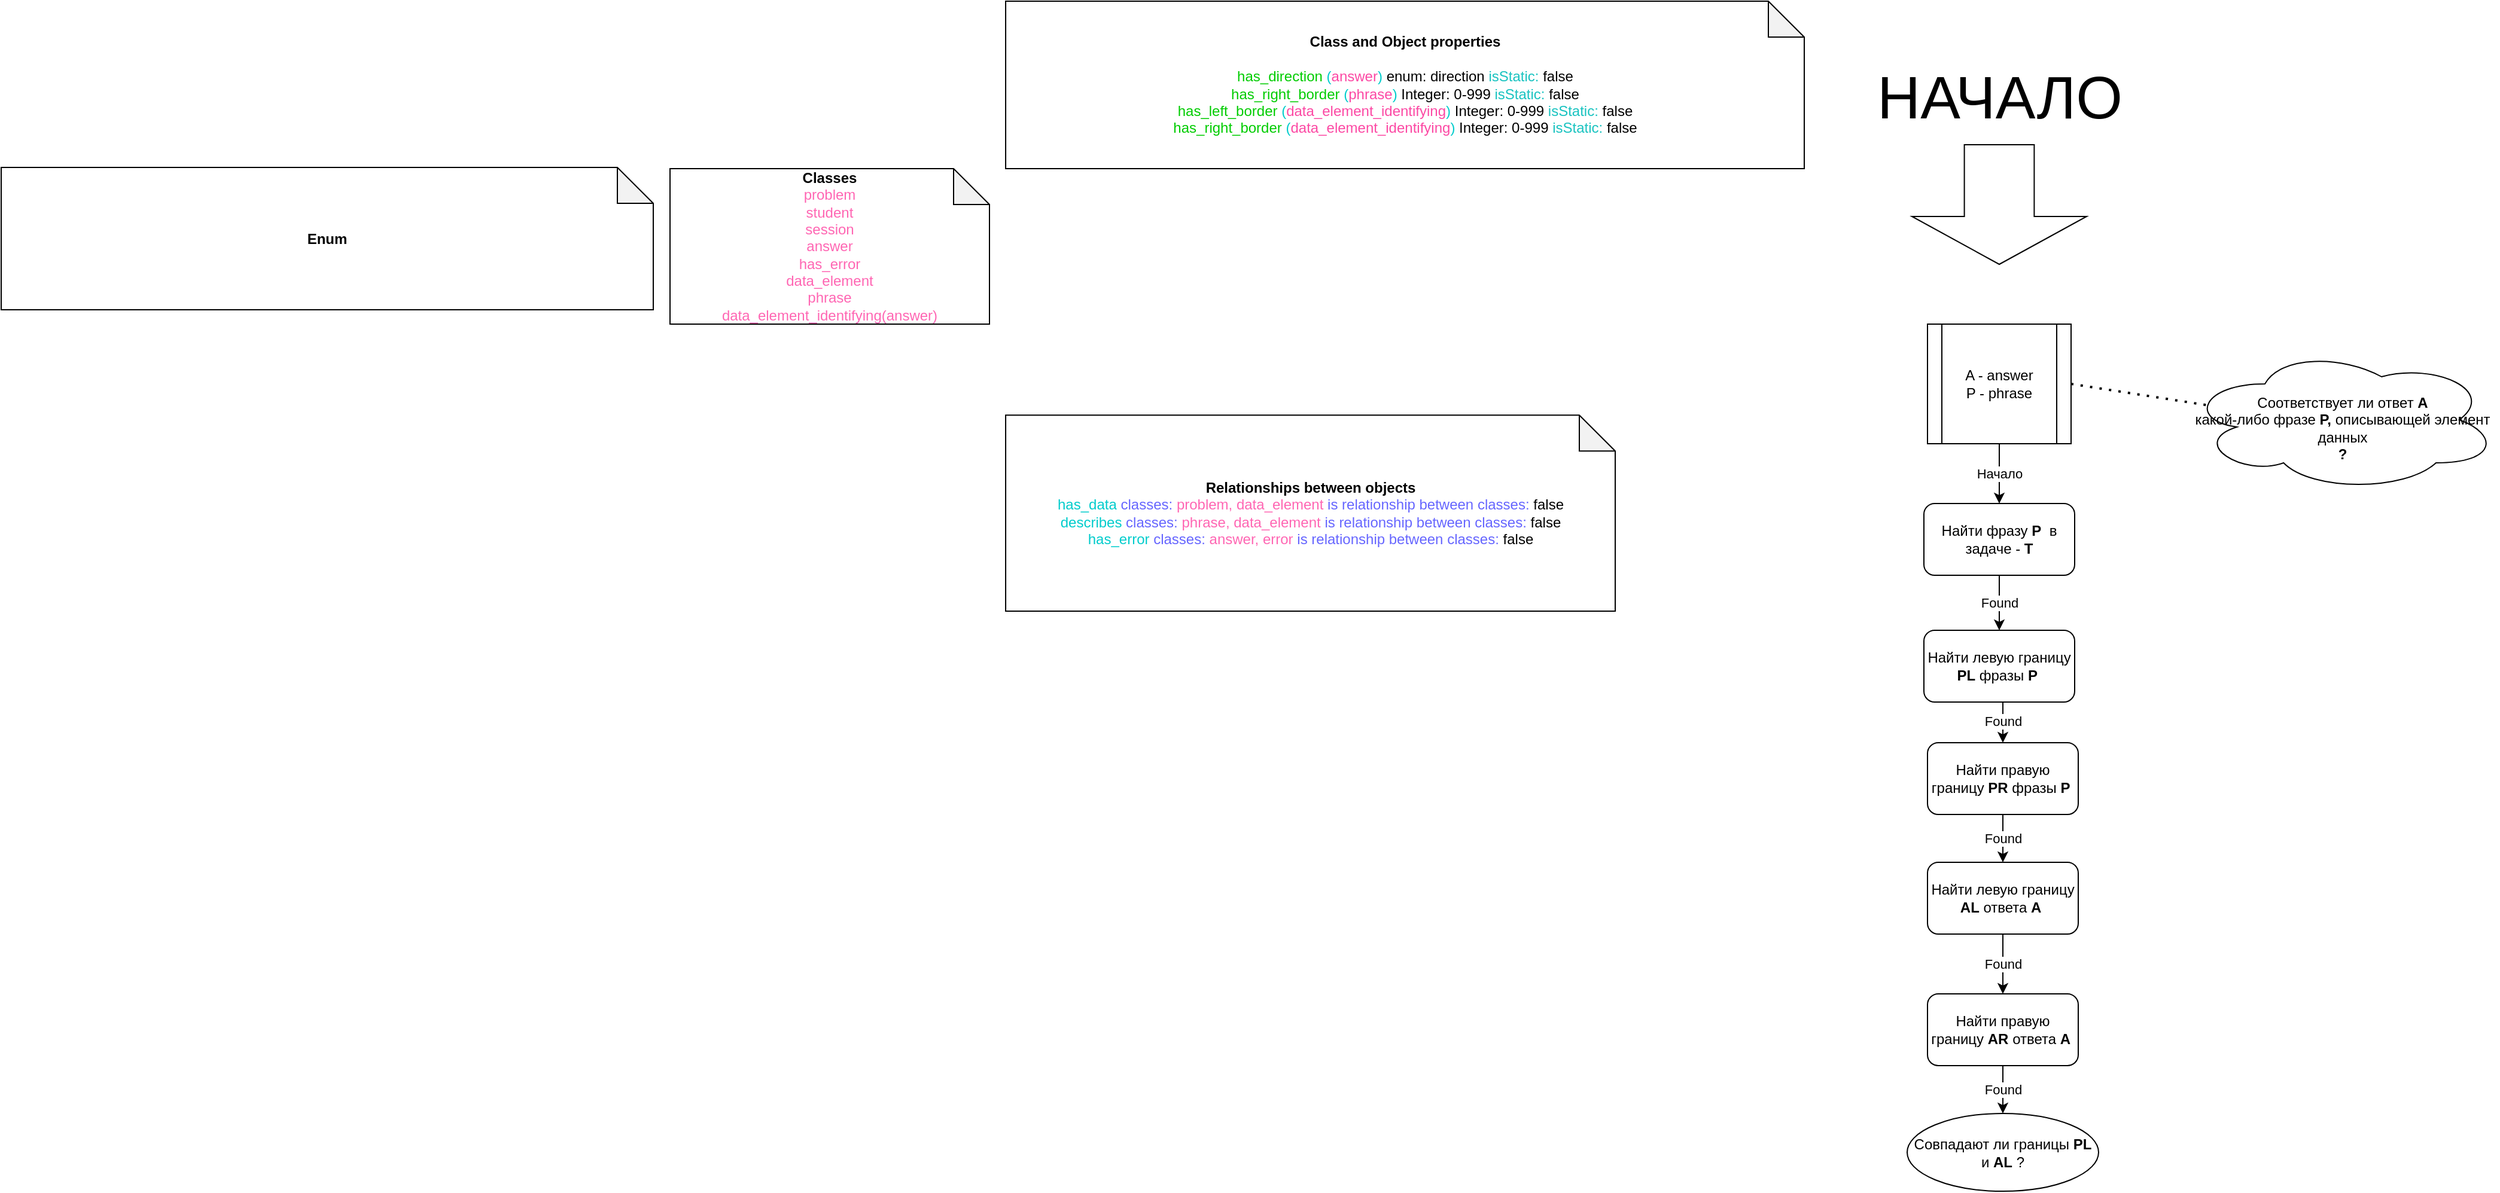 <mxfile version="22.1.11" type="device" pages="2">
  <diagram name="Этап 1 - RU" id="BYUriql7j9smPTXgBmF-">
    <mxGraphModel dx="3072" dy="1997" grid="1" gridSize="10" guides="1" tooltips="1" connect="1" arrows="1" fold="1" page="1" pageScale="1" pageWidth="827" pageHeight="1169" math="0" shadow="0">
      <root>
        <mxCell id="0" />
        <mxCell id="1" parent="0" />
        <UserObject label="&lt;font color=&quot;#000000&quot;&gt;&lt;b&gt;Classes&lt;/b&gt;&lt;/font&gt;&lt;br&gt;&lt;font color=&quot;#ff66b3&quot;&gt;problem&lt;br&gt;student&lt;br&gt;session&lt;br&gt;answer&lt;br&gt;has_error&lt;br&gt;data_element&lt;br&gt;phrase&lt;br&gt;data_element_identifying(answer)&lt;br&gt;&lt;/font&gt;" expression_0="" expression_1="" expression_2="" expression_3="" expression_4="" expression_5="" expression_6="" expression_7="" expression_8="" expression_9="" expression_10="" expression_11="" expression_12="" expression_13="" expression_14="" expression_15="" expression_16="" expression_17="" expression_18="" expression_19="" expression_20="" expression_21="" expression_22="" expression_23="" expression_24="" expression_25="" expression_26="" expression_27="" expression_28="" expression_29="" expression_30="" expression_31="" expression_32="" expression_33="" expression_34="" expression_35="" expression_36="" id="5BQkz-PA7SiNGCi2qH3s-1">
          <mxCell style="shape=note;whiteSpace=wrap;html=1;backgroundOutline=1;darkOpacity=0.05;fontColor=#6666FF;align=center;editable=1;movable=1;resizable=1;rotatable=1;deletable=1;locked=0;connectable=1;" parent="1" vertex="1">
            <mxGeometry x="-808" y="-1000" width="267" height="130" as="geometry" />
          </mxCell>
        </UserObject>
        <mxCell id="5BQkz-PA7SiNGCi2qH3s-2" value="&lt;b&gt;&lt;font color=&quot;#000000&quot;&gt;Class and Object properties&lt;br&gt;&lt;/font&gt;&lt;/b&gt;&lt;br&gt;&lt;font style=&quot;border-color: var(--border-color);&quot; color=&quot;#00CC00&quot;&gt;has_direction&lt;/font&gt;&amp;nbsp;(&lt;font color=&quot;#fc49a4&quot;&gt;answer&lt;/font&gt;) &lt;font color=&quot;#000000&quot;&gt;enum: direction&amp;nbsp;&lt;/font&gt;&lt;font style=&quot;border-color: var(--border-color);&quot; color=&quot;#19c3c0&quot;&gt;isStatic:&lt;/font&gt;&amp;nbsp;&lt;font style=&quot;border-color: var(--border-color);&quot; color=&quot;#000000&quot;&gt;false&lt;/font&gt;&lt;br&gt;&lt;font style=&quot;border-color: var(--border-color);&quot; color=&quot;#00CC00&quot;&gt;has_right_border&lt;/font&gt;&amp;nbsp;(&lt;font style=&quot;border-color: var(--border-color);&quot; color=&quot;#fc49a4&quot;&gt;phrase&lt;/font&gt;)&amp;nbsp;&lt;font style=&quot;border-color: var(--border-color);&quot; color=&quot;#000000&quot;&gt;Integer&lt;/font&gt;&lt;font style=&quot;border-color: var(--border-color);&quot; color=&quot;#000000&quot;&gt;: 0-999&lt;/font&gt;&amp;nbsp;&lt;font style=&quot;border-color: var(--border-color);&quot; color=&quot;#19c3c0&quot;&gt;isStatic:&lt;/font&gt;&amp;nbsp;&lt;font style=&quot;border-color: var(--border-color);&quot; color=&quot;#000000&quot;&gt;false&lt;/font&gt;&lt;br style=&quot;border-color: var(--border-color);&quot;&gt;&lt;font style=&quot;border-color: var(--border-color);&quot; color=&quot;#00CC00&quot;&gt;has_left_border&lt;/font&gt;&amp;nbsp;(&lt;font style=&quot;border-color: var(--border-color);&quot; color=&quot;#fc49a4&quot;&gt;data_element_identifying&lt;/font&gt;)&amp;nbsp;&lt;font style=&quot;border-color: var(--border-color);&quot; color=&quot;#000000&quot;&gt;Integer&lt;/font&gt;&lt;font style=&quot;border-color: var(--border-color);&quot; color=&quot;#000000&quot;&gt;: 0-999&lt;/font&gt;&amp;nbsp;&lt;font style=&quot;border-color: var(--border-color);&quot; color=&quot;#19c3c0&quot;&gt;isStatic:&lt;/font&gt;&amp;nbsp;&lt;font style=&quot;border-color: var(--border-color);&quot; color=&quot;#000000&quot;&gt;false&lt;/font&gt;&lt;br style=&quot;border-color: var(--border-color);&quot;&gt;&lt;font style=&quot;border-color: var(--border-color);&quot; color=&quot;#00CC00&quot;&gt;has_right_border&lt;/font&gt;&amp;nbsp;(&lt;font style=&quot;border-color: var(--border-color);&quot; color=&quot;#fc49a4&quot;&gt;data_element_identifying&lt;/font&gt;)&amp;nbsp;&lt;font style=&quot;border-color: var(--border-color);&quot; color=&quot;#000000&quot;&gt;Integer&lt;/font&gt;&lt;font style=&quot;border-color: var(--border-color);&quot; color=&quot;#000000&quot;&gt;: 0-999&lt;/font&gt;&amp;nbsp;&lt;font style=&quot;border-color: var(--border-color);&quot; color=&quot;#19c3c0&quot;&gt;isStatic:&lt;/font&gt;&amp;nbsp;&lt;font style=&quot;border-color: var(--border-color);&quot; color=&quot;#000000&quot;&gt;false&lt;/font&gt;" style="shape=note;whiteSpace=wrap;html=1;backgroundOutline=1;darkOpacity=0.05;fontColor=#00CCCC;align=center;editable=1;movable=1;resizable=1;rotatable=1;deletable=1;locked=0;connectable=1;" parent="1" vertex="1">
          <mxGeometry x="-527.47" y="-1140" width="667.47" height="140" as="geometry" />
        </mxCell>
        <UserObject label="&lt;b&gt;&lt;font color=&quot;#000000&quot;&gt;Relationships between objects&lt;/font&gt;&lt;/b&gt;&lt;br&gt;&lt;font color=&quot;#00cccc&quot;&gt;has_data&lt;/font&gt;&amp;nbsp;&lt;font color=&quot;#6666FF&quot;&gt;classes:&lt;/font&gt; &lt;font color=&quot;#ff66b3&quot;&gt;problem, data_element&lt;/font&gt;&amp;nbsp;&lt;font color=&quot;#6666FF&quot;&gt;is relationship between classes:&lt;/font&gt; &lt;font color=&quot;#000000&quot;&gt;false&lt;/font&gt;&lt;br style=&quot;border-color: var(--border-color);&quot;&gt;&lt;font color=&quot;#00cccc&quot;&gt;describes&lt;/font&gt;&amp;nbsp;&lt;font style=&quot;border-color: var(--border-color);&quot; color=&quot;#6666FF&quot;&gt;classes:&lt;/font&gt;&amp;nbsp;&lt;font style=&quot;border-color: var(--border-color);&quot; color=&quot;#ff66b3&quot;&gt;phrase, data_element&lt;/font&gt;&amp;nbsp;&lt;font style=&quot;border-color: var(--border-color);&quot; color=&quot;#6666FF&quot;&gt;is relationship between classes:&lt;/font&gt;&amp;nbsp;&lt;font style=&quot;border-color: var(--border-color);&quot; color=&quot;#000000&quot;&gt;false&lt;br&gt;&lt;/font&gt;&lt;font color=&quot;#00cccc&quot;&gt;has_error&lt;/font&gt;&amp;nbsp;&lt;font style=&quot;border-color: var(--border-color);&quot; color=&quot;#6666FF&quot;&gt;classes:&lt;/font&gt;&amp;nbsp;&lt;font style=&quot;border-color: var(--border-color);&quot; color=&quot;#ff66b3&quot;&gt;answer, error&lt;/font&gt;&amp;nbsp;&lt;font style=&quot;border-color: var(--border-color);&quot; color=&quot;#6666FF&quot;&gt;is relationship between classes:&lt;/font&gt;&amp;nbsp;&lt;font style=&quot;border-color: var(--border-color);&quot; color=&quot;#000000&quot;&gt;false&lt;/font&gt;&lt;font color=&quot;#000000&quot;&gt;&lt;br&gt;&lt;/font&gt;" namesRels_0="" binFlags_0="010100" namesRels_1="" binFlags_1="010100" namesRels_2="" binFlags_2="000000" namesRels_3="" binFlags_3="000000" namesRels_4="" binFlags_4="000000" namesRels_5="" binFlags_5="000000" namesRels_6="" binFlags_6="000000" namesRels_7="" binFlags_7="000000" namesRels_8="" binFlags_8="000000" namesRels_9="" binFlags_9="000000" namesRels_10="" binFlags_10="000000" namesRels_11="" binFlags_11="000000" namesRels_12="" binFlags_12="000000" namesRels_13="" binFlags_13="000000" namesRels_14="" binFlags_14="000000" namesRels_15="" binFlags_15="000000" namesRels_16="" binFlags_16="000000" namesRels_17="" binFlags_17="000000" namesRels_18="" binFlags_18="000000" namesRels_19="" binFlags_19="000000" namesRels_20="" binFlags_20="000000" namesRels_21="" binFlags_21="000010" namesRels_22="" binFlags_22="000000" namesRels_23="" binFlags_23="000000" namesRels_24="" binFlags_24="000000" namesRels_25="" binFlags_25="000000" namesRels_26="" binFlags_26="000000" id="5BQkz-PA7SiNGCi2qH3s-3">
          <mxCell style="shape=note;whiteSpace=wrap;html=1;backgroundOutline=1;darkOpacity=0.05;fontColor=#000000;align=center;editable=1;movable=1;resizable=1;rotatable=1;deletable=1;locked=0;connectable=1;" parent="1" vertex="1">
            <mxGeometry x="-527.47" y="-793.88" width="509.47" height="163.88" as="geometry" />
          </mxCell>
        </UserObject>
        <mxCell id="5BQkz-PA7SiNGCi2qH3s-4" value="&lt;font color=&quot;#000000&quot;&gt;&lt;b&gt;Enum&lt;br&gt;&lt;/b&gt;&lt;/font&gt;" style="shape=note;whiteSpace=wrap;html=1;backgroundOutline=1;darkOpacity=0.05;fontColor=#6666FF;align=center;editable=1;movable=1;resizable=1;rotatable=1;deletable=1;locked=0;connectable=1;" parent="1" vertex="1">
          <mxGeometry x="-1367" y="-1001" width="545" height="119" as="geometry" />
        </mxCell>
        <mxCell id="5BQkz-PA7SiNGCi2qH3s-5" value="&lt;font style=&quot;font-size: 50px;&quot;&gt;НАЧАЛО&lt;br&gt;&lt;br&gt;&lt;br&gt;&lt;br&gt;&lt;/font&gt;" style="html=1;shadow=0;dashed=0;align=center;verticalAlign=middle;shape=mxgraph.arrows2.arrow;dy=0.6;dx=40;direction=south;notch=0;" parent="1" vertex="1">
          <mxGeometry x="230" y="-1020" width="146" height="100" as="geometry" />
        </mxCell>
        <UserObject label="A - answer&lt;br&gt;P - phrase" type="START" id="5BQkz-PA7SiNGCi2qH3s-6">
          <mxCell style="shape=process;whiteSpace=wrap;html=1;backgroundOutline=1;editable=1;movable=1;resizable=1;rotatable=1;deletable=1;locked=0;connectable=1;" parent="1" vertex="1">
            <mxGeometry x="243" y="-870" width="120" height="100" as="geometry" />
          </mxCell>
        </UserObject>
        <mxCell id="5BQkz-PA7SiNGCi2qH3s-7" value="&lt;br&gt;Соответствует ли ответ&amp;nbsp;&lt;b style=&quot;border-color: var(--border-color);&quot;&gt;A&lt;/b&gt;&lt;br style=&quot;border-color: var(--border-color);&quot;&gt;&lt;div style=&quot;border-color: var(--border-color);&quot;&gt;&lt;span style=&quot;background-color: initial;&quot;&gt;какой-либо фразе &lt;b&gt;P, &lt;/b&gt;описывающей элемент данных&lt;/span&gt;&lt;/div&gt;&lt;div style=&quot;border-color: var(--border-color);&quot;&gt;&lt;b style=&quot;border-color: var(--border-color);&quot;&gt;?&lt;/b&gt;&lt;/div&gt;" style="ellipse;shape=cloud;whiteSpace=wrap;html=1;" parent="1" vertex="1">
          <mxGeometry x="460" y="-850" width="260" height="120" as="geometry" />
        </mxCell>
        <mxCell id="5BQkz-PA7SiNGCi2qH3s-8" value="" style="endArrow=none;dashed=1;html=1;dashPattern=1 3;strokeWidth=2;rounded=0;exitX=1;exitY=0.5;exitDx=0;exitDy=0;entryX=0.07;entryY=0.4;entryDx=0;entryDy=0;entryPerimeter=0;" parent="1" source="5BQkz-PA7SiNGCi2qH3s-6" target="5BQkz-PA7SiNGCi2qH3s-7" edge="1">
          <mxGeometry width="50" height="50" relative="1" as="geometry">
            <mxPoint x="376" y="-802.88" as="sourcePoint" />
            <mxPoint x="486" y="-793.88" as="targetPoint" />
          </mxGeometry>
        </mxCell>
        <UserObject label="Найти фразу &lt;b&gt;P&lt;/b&gt;&amp;nbsp; в задаче - &lt;b&gt;T&lt;/b&gt;" expression="find a { exist al [ $al is act ] { $al-&gt;student_next_latest($a) } and $p is phrase } " typeVar="phrase" nameVar="P" id="5BQkz-PA7SiNGCi2qH3s-9">
          <mxCell style="rounded=1;whiteSpace=wrap;html=1;fontFamily=Helvetica;fontSize=12;editable=1;movable=1;resizable=1;rotatable=1;deletable=1;locked=0;connectable=1;" parent="1" vertex="1">
            <mxGeometry x="240" y="-720" width="126" height="60" as="geometry" />
          </mxCell>
        </UserObject>
        <UserObject label="Начало" value="" type="bool" id="5BQkz-PA7SiNGCi2qH3s-10">
          <mxCell style="edgeStyle=orthogonalEdgeStyle;rounded=0;orthogonalLoop=1;jettySize=auto;html=1;editable=1;movable=1;resizable=1;rotatable=1;deletable=1;locked=0;connectable=1;exitX=0.5;exitY=1;exitDx=0;exitDy=0;entryX=0.5;entryY=0;entryDx=0;entryDy=0;" parent="1" source="5BQkz-PA7SiNGCi2qH3s-6" target="5BQkz-PA7SiNGCi2qH3s-9" edge="1">
            <mxGeometry relative="1" as="geometry">
              <mxPoint x="150" y="-720" as="sourcePoint" />
              <mxPoint x="150" y="-679" as="targetPoint" />
            </mxGeometry>
          </mxCell>
        </UserObject>
        <UserObject label="Найти левую границу &lt;b&gt;PL&lt;/b&gt; фразы&amp;nbsp;&lt;b&gt;P&lt;/b&gt;&amp;nbsp;" expression="$p-&gt;has_left_border" typeVar="integer" nameVar="PL" id="5BQkz-PA7SiNGCi2qH3s-11">
          <mxCell style="rounded=1;whiteSpace=wrap;html=1;fontFamily=Helvetica;fontSize=12;editable=1;movable=1;resizable=1;rotatable=1;deletable=1;locked=0;connectable=1;" parent="1" vertex="1">
            <mxGeometry x="240" y="-614" width="126" height="60" as="geometry" />
          </mxCell>
        </UserObject>
        <UserObject label="Found" typeValue="" value="Found" id="5BQkz-PA7SiNGCi2qH3s-12">
          <mxCell style="edgeStyle=orthogonalEdgeStyle;rounded=0;orthogonalLoop=1;jettySize=auto;html=1;editable=1;movable=1;resizable=1;rotatable=1;deletable=1;locked=0;connectable=1;exitX=0.5;exitY=1;exitDx=0;exitDy=0;entryX=0.5;entryY=0;entryDx=0;entryDy=0;" parent="1" source="5BQkz-PA7SiNGCi2qH3s-9" target="5BQkz-PA7SiNGCi2qH3s-11" edge="1">
            <mxGeometry relative="1" as="geometry">
              <mxPoint x="160" y="-630" as="sourcePoint" />
              <mxPoint x="160" y="-587" as="targetPoint" />
            </mxGeometry>
          </mxCell>
        </UserObject>
        <UserObject label="Найти правую границу &lt;b&gt;PR&lt;/b&gt;&amp;nbsp;фразы&amp;nbsp;&lt;b&gt;P&lt;/b&gt;&amp;nbsp;" expression="$p-&gt;has_right_border" typeVar="integer" nameVar="PR" id="5BQkz-PA7SiNGCi2qH3s-13">
          <mxCell style="rounded=1;whiteSpace=wrap;html=1;fontFamily=Helvetica;fontSize=12;editable=1;movable=1;resizable=1;rotatable=1;deletable=1;locked=0;connectable=1;" parent="1" vertex="1">
            <mxGeometry x="243" y="-520" width="126" height="60" as="geometry" />
          </mxCell>
        </UserObject>
        <UserObject label="Found" typeValue="" value="Found" id="5BQkz-PA7SiNGCi2qH3s-15">
          <mxCell style="edgeStyle=orthogonalEdgeStyle;rounded=0;orthogonalLoop=1;jettySize=auto;html=1;editable=1;movable=1;resizable=1;rotatable=1;deletable=1;locked=0;connectable=1;exitX=0.5;exitY=1;exitDx=0;exitDy=0;entryX=0.5;entryY=0;entryDx=0;entryDy=0;" parent="1" source="5BQkz-PA7SiNGCi2qH3s-11" target="5BQkz-PA7SiNGCi2qH3s-13" edge="1">
            <mxGeometry relative="1" as="geometry">
              <mxPoint x="392" y="-533" as="sourcePoint" />
              <mxPoint x="392" y="-487" as="targetPoint" />
            </mxGeometry>
          </mxCell>
        </UserObject>
        <UserObject label="Найти левую границу &lt;b&gt;AL&lt;/b&gt;&amp;nbsp;ответа &lt;b&gt;A&lt;/b&gt;&amp;nbsp;" expression="$a-&gt;has_left_border" typeVar="integer" nameVar="AL" id="5BQkz-PA7SiNGCi2qH3s-16">
          <mxCell style="rounded=1;whiteSpace=wrap;html=1;fontFamily=Helvetica;fontSize=12;editable=1;movable=1;resizable=1;rotatable=1;deletable=1;locked=0;connectable=1;" parent="1" vertex="1">
            <mxGeometry x="243" y="-420" width="126" height="60" as="geometry" />
          </mxCell>
        </UserObject>
        <UserObject label="Найти правую границу&amp;nbsp;&lt;b style=&quot;border-color: var(--border-color);&quot;&gt;AR&lt;/b&gt;&amp;nbsp;ответа&amp;nbsp;&lt;b style=&quot;border-color: var(--border-color);&quot;&gt;A&lt;/b&gt;&amp;nbsp;" expression="$a-&gt;has_right_border" typeVar="integer" nameVar="AR" id="5BQkz-PA7SiNGCi2qH3s-17">
          <mxCell style="rounded=1;whiteSpace=wrap;html=1;fontFamily=Helvetica;fontSize=12;editable=1;movable=1;resizable=1;rotatable=1;deletable=1;locked=0;connectable=1;" parent="1" vertex="1">
            <mxGeometry x="243" y="-310" width="126" height="60" as="geometry" />
          </mxCell>
        </UserObject>
        <UserObject label="Found" typeValue="" value="Found" id="5BQkz-PA7SiNGCi2qH3s-18">
          <mxCell style="edgeStyle=orthogonalEdgeStyle;rounded=0;orthogonalLoop=1;jettySize=auto;html=1;editable=1;movable=1;resizable=1;rotatable=1;deletable=1;locked=0;connectable=1;exitX=0.5;exitY=1;exitDx=0;exitDy=0;entryX=0.5;entryY=0;entryDx=0;entryDy=0;" parent="1" source="5BQkz-PA7SiNGCi2qH3s-16" target="5BQkz-PA7SiNGCi2qH3s-17" edge="1">
            <mxGeometry relative="1" as="geometry">
              <mxPoint x="395" y="-313" as="sourcePoint" />
              <mxPoint x="395" y="-267" as="targetPoint" />
            </mxGeometry>
          </mxCell>
        </UserObject>
        <UserObject label="Found" typeValue="" value="Found" id="5BQkz-PA7SiNGCi2qH3s-19">
          <mxCell style="edgeStyle=orthogonalEdgeStyle;rounded=0;orthogonalLoop=1;jettySize=auto;html=1;editable=1;movable=1;resizable=1;rotatable=1;deletable=1;locked=0;connectable=1;exitX=0.5;exitY=1;exitDx=0;exitDy=0;entryX=0.5;entryY=0;entryDx=0;entryDy=0;" parent="1" source="5BQkz-PA7SiNGCi2qH3s-13" target="5BQkz-PA7SiNGCi2qH3s-16" edge="1">
            <mxGeometry relative="1" as="geometry">
              <mxPoint x="306" y="-440" as="sourcePoint" />
              <mxPoint x="163" y="-367" as="targetPoint" />
            </mxGeometry>
          </mxCell>
        </UserObject>
        <UserObject label="Совпадают ли границы&amp;nbsp;&lt;b&gt;PL&lt;/b&gt; и&amp;nbsp;&lt;b&gt;AL&lt;/b&gt; ?" expression="var:B == var:Z" id="5BQkz-PA7SiNGCi2qH3s-20">
          <mxCell style="ellipse;whiteSpace=wrap;html=1;rounded=0;editable=1;movable=1;resizable=1;rotatable=1;deletable=1;locked=0;connectable=1;" parent="1" vertex="1">
            <mxGeometry x="226" y="-210.0" width="160" height="65" as="geometry" />
          </mxCell>
        </UserObject>
        <UserObject label="Found" typeValue="" value="Found" id="5BQkz-PA7SiNGCi2qH3s-21">
          <mxCell style="edgeStyle=orthogonalEdgeStyle;rounded=0;orthogonalLoop=1;jettySize=auto;html=1;editable=1;movable=1;resizable=1;rotatable=1;deletable=1;locked=0;connectable=1;exitX=0.5;exitY=1;exitDx=0;exitDy=0;entryX=0.5;entryY=0;entryDx=0;entryDy=0;" parent="1" source="5BQkz-PA7SiNGCi2qH3s-17" target="5BQkz-PA7SiNGCi2qH3s-20" edge="1">
            <mxGeometry relative="1" as="geometry">
              <mxPoint x="430" y="-220" as="sourcePoint" />
              <mxPoint x="590" y="-220" as="targetPoint" />
            </mxGeometry>
          </mxCell>
        </UserObject>
      </root>
    </mxGraphModel>
  </diagram>
  <diagram id="ASnP_OVEBjfT458XqjkX" name="Этап 2 - RU">
    <mxGraphModel dx="3072" dy="1997" grid="1" gridSize="10" guides="1" tooltips="1" connect="1" arrows="1" fold="1" page="1" pageScale="1" pageWidth="827" pageHeight="1169" math="0" shadow="0">
      <root>
        <mxCell id="0" />
        <mxCell id="1" parent="0" />
        <UserObject label="&lt;font color=&quot;#000000&quot;&gt;&lt;b&gt;Classes&lt;/b&gt;&lt;/font&gt;&lt;br&gt;&lt;font color=&quot;#ff66b3&quot;&gt;problem&lt;br&gt;student&lt;br&gt;session&lt;br&gt;answer&lt;br&gt;has_error&lt;br&gt;data_element&lt;br&gt;data_element_direction_choice(answer)&lt;br&gt;&lt;/font&gt;" expression_0="" expression_1="" expression_2="" expression_3="" expression_4="" expression_5="" expression_6="" expression_7="" expression_8="" expression_9="" expression_10="" expression_11="" expression_12="" expression_13="" expression_14="" expression_15="" expression_16="" expression_17="" expression_18="" expression_19="" expression_20="" expression_21="" expression_22="" expression_23="" expression_24="" expression_25="" expression_26="" expression_27="" expression_28="" expression_29="" expression_30="" expression_31="" expression_32="" expression_33="" expression_34="" expression_35="" expression_36="" id="zwzRF9QWTuGjVV0RkywK-1">
          <mxCell style="shape=note;whiteSpace=wrap;html=1;backgroundOutline=1;darkOpacity=0.05;fontColor=#6666FF;align=center;editable=1;movable=1;resizable=1;rotatable=1;deletable=1;locked=0;connectable=1;" parent="1" vertex="1">
            <mxGeometry x="-808" y="-1000" width="267" height="130" as="geometry" />
          </mxCell>
        </UserObject>
        <mxCell id="zwzRF9QWTuGjVV0RkywK-2" value="&lt;b&gt;&lt;font color=&quot;#000000&quot;&gt;Class and Object properties&lt;br&gt;&lt;/font&gt;&lt;/b&gt;&lt;br&gt;&lt;font style=&quot;border-color: var(--border-color);&quot; color=&quot;#00CC00&quot;&gt;has_direction&lt;/font&gt;&amp;nbsp;(&lt;font color=&quot;#fc49a4&quot;&gt;answer&lt;/font&gt;) &lt;font color=&quot;#000000&quot;&gt;enum: direction&lt;/font&gt;&amp;nbsp;&lt;font style=&quot;border-color: var(--border-color);&quot; color=&quot;#19c3c0&quot;&gt;isStatic:&lt;/font&gt;&amp;nbsp;&lt;font style=&quot;border-color: var(--border-color);&quot; color=&quot;#000000&quot;&gt;false&lt;/font&gt;" style="shape=note;whiteSpace=wrap;html=1;backgroundOutline=1;darkOpacity=0.05;fontColor=#00CCCC;align=center;editable=1;movable=1;resizable=1;rotatable=1;deletable=1;locked=0;connectable=1;" parent="1" vertex="1">
          <mxGeometry x="-527.47" y="-1140" width="667.47" height="140" as="geometry" />
        </mxCell>
        <UserObject label="&lt;b&gt;&lt;font color=&quot;#000000&quot;&gt;Relationships between objects&lt;/font&gt;&lt;/b&gt;&lt;br&gt;&lt;font color=&quot;#00cccc&quot;&gt;has_data&lt;/font&gt;&amp;nbsp;&lt;font color=&quot;#6666FF&quot;&gt;classes:&lt;/font&gt; &lt;font color=&quot;#ff66b3&quot;&gt;problem, data_element&lt;/font&gt;&amp;nbsp;&lt;font color=&quot;#6666FF&quot;&gt;is relationship between classes:&lt;/font&gt; &lt;font color=&quot;#000000&quot;&gt;false&lt;br&gt;&lt;/font&gt;&lt;font style=&quot;border-color: var(--border-color);&quot; color=&quot;#00cccc&quot;&gt;has_input_data(has_data)&lt;/font&gt;&amp;nbsp;&lt;font style=&quot;border-color: var(--border-color);&quot; color=&quot;#6666FF&quot;&gt;classes:&lt;/font&gt;&amp;nbsp;&lt;font style=&quot;border-color: var(--border-color);&quot; color=&quot;#ff66b3&quot;&gt;problem, data_element&lt;/font&gt;&amp;nbsp;&lt;font style=&quot;border-color: var(--border-color);&quot; color=&quot;#6666FF&quot;&gt;is relationship between classes:&lt;/font&gt;&amp;nbsp;&lt;font style=&quot;border-color: var(--border-color);&quot; color=&quot;#000000&quot;&gt;false&lt;br&gt;&lt;/font&gt;&lt;font style=&quot;border-color: var(--border-color);&quot; color=&quot;#00cccc&quot;&gt;has_output_data(has_data)&lt;/font&gt;&amp;nbsp;&lt;font style=&quot;border-color: var(--border-color);&quot; color=&quot;#6666FF&quot;&gt;classes:&lt;/font&gt;&amp;nbsp;&lt;font style=&quot;border-color: var(--border-color);&quot; color=&quot;#ff66b3&quot;&gt;problem, data_element&lt;/font&gt;&amp;nbsp;&lt;font style=&quot;border-color: var(--border-color);&quot; color=&quot;#6666FF&quot;&gt;is relationship between classes:&lt;/font&gt;&amp;nbsp;&lt;font style=&quot;border-color: var(--border-color);&quot; color=&quot;#000000&quot;&gt;false&lt;br&gt;&lt;/font&gt;&lt;font style=&quot;border-color: var(--border-color);&quot; color=&quot;#00cccc&quot;&gt;has_changed_data(has_data)&lt;/font&gt;&amp;nbsp;&lt;font style=&quot;border-color: var(--border-color);&quot; color=&quot;#6666FF&quot;&gt;classes:&lt;/font&gt;&amp;nbsp;&lt;font style=&quot;border-color: var(--border-color);&quot; color=&quot;#ff66b3&quot;&gt;problem, data_element&lt;/font&gt;&amp;nbsp;&lt;font style=&quot;border-color: var(--border-color);&quot; color=&quot;#6666FF&quot;&gt;is relationship between classes:&lt;/font&gt;&amp;nbsp;&lt;font style=&quot;border-color: var(--border-color);&quot; color=&quot;#000000&quot;&gt;false&lt;/font&gt;&lt;font style=&quot;border-color: var(--border-color);&quot; color=&quot;#000000&quot;&gt;&lt;br&gt;&lt;/font&gt;&lt;font color=&quot;#00cccc&quot;&gt;has_error&lt;/font&gt;&amp;nbsp;&lt;font style=&quot;border-color: var(--border-color);&quot; color=&quot;#6666FF&quot;&gt;classes:&lt;/font&gt;&amp;nbsp;&lt;font style=&quot;border-color: var(--border-color);&quot; color=&quot;#ff66b3&quot;&gt;answer, error&lt;/font&gt;&amp;nbsp;&lt;font style=&quot;border-color: var(--border-color);&quot; color=&quot;#6666FF&quot;&gt;is relationship between classes:&lt;/font&gt;&amp;nbsp;&lt;font style=&quot;border-color: var(--border-color);&quot; color=&quot;#000000&quot;&gt;false&lt;/font&gt;&lt;font color=&quot;#000000&quot;&gt;&lt;br&gt;&lt;/font&gt;" namesRels_0="" binFlags_0="010100" namesRels_1="" binFlags_1="010100" namesRels_2="" binFlags_2="000000" namesRels_3="" binFlags_3="000000" namesRels_4="" binFlags_4="000000" namesRels_5="" binFlags_5="000000" namesRels_6="" binFlags_6="000000" namesRels_7="" binFlags_7="000000" namesRels_8="" binFlags_8="000000" namesRels_9="" binFlags_9="000000" namesRels_10="" binFlags_10="000000" namesRels_11="" binFlags_11="000000" namesRels_12="" binFlags_12="000000" namesRels_13="" binFlags_13="000000" namesRels_14="" binFlags_14="000000" namesRels_15="" binFlags_15="000000" namesRels_16="" binFlags_16="000000" namesRels_17="" binFlags_17="000000" namesRels_18="" binFlags_18="000000" namesRels_19="" binFlags_19="000000" namesRels_20="" binFlags_20="000000" namesRels_21="" binFlags_21="000010" namesRels_22="" binFlags_22="000000" namesRels_23="" binFlags_23="000000" namesRels_24="" binFlags_24="000000" namesRels_25="" binFlags_25="000000" namesRels_26="" binFlags_26="000000" id="zwzRF9QWTuGjVV0RkywK-3">
          <mxCell style="shape=note;whiteSpace=wrap;html=1;backgroundOutline=1;darkOpacity=0.05;fontColor=#000000;align=center;editable=1;movable=1;resizable=1;rotatable=1;deletable=1;locked=0;connectable=1;" parent="1" vertex="1">
            <mxGeometry x="-527.47" y="-793.88" width="547.47" height="153.88" as="geometry" />
          </mxCell>
        </UserObject>
        <mxCell id="zwzRF9QWTuGjVV0RkywK-4" value="&lt;font color=&quot;#000000&quot;&gt;&lt;b&gt;Enum&lt;br&gt;&lt;/b&gt;&lt;/font&gt;&lt;font style=&quot;border-color: var(--border-color);&quot; color=&quot;#ff66b3&quot;&gt;direction&amp;nbsp;&lt;/font&gt;values:(&lt;font style=&quot;border-color: var(--border-color); background-color: rgb(255, 255, 255);&quot; color=&quot;#ff6666&quot;&gt;Input, Output, Changed&lt;/font&gt;&lt;span style=&quot;border-color: var(--border-color); background-color: rgb(255, 255, 255);&quot;&gt;) isLinear:&amp;nbsp;&lt;/span&gt;&lt;font style=&quot;border-color: var(--border-color); background-color: rgb(255, 255, 255);&quot; color=&quot;#123123&quot;&gt;false&lt;/font&gt;" style="shape=note;whiteSpace=wrap;html=1;backgroundOutline=1;darkOpacity=0.05;fontColor=#6666FF;align=center;editable=1;movable=1;resizable=1;rotatable=1;deletable=1;locked=0;connectable=1;" parent="1" vertex="1">
          <mxGeometry x="-1367" y="-1001" width="545" height="119" as="geometry" />
        </mxCell>
        <mxCell id="sEoibgZ7BYdF_jmhDTa4-1" value="&lt;font style=&quot;font-size: 50px;&quot;&gt;НАЧАЛО&lt;br&gt;&lt;br&gt;&lt;br&gt;&lt;br&gt;&lt;/font&gt;" style="html=1;shadow=0;dashed=0;align=center;verticalAlign=middle;shape=mxgraph.arrows2.arrow;dy=0.6;dx=40;direction=south;notch=0;" parent="1" vertex="1">
          <mxGeometry x="230" y="-1020" width="146" height="100" as="geometry" />
        </mxCell>
        <UserObject label="A - answer" type="START" id="V5ppIqO_QWqNn9_IyL2Q-1">
          <mxCell style="shape=process;whiteSpace=wrap;html=1;backgroundOutline=1;editable=1;movable=1;resizable=1;rotatable=1;deletable=1;locked=0;connectable=1;" parent="1" vertex="1">
            <mxGeometry x="243" y="-870" width="120" height="100" as="geometry" />
          </mxCell>
        </UserObject>
        <UserObject label="Начало" value="" type="bool" id="SOXnXS6Xs39oKBOuMpL5-1">
          <mxCell style="edgeStyle=orthogonalEdgeStyle;rounded=0;orthogonalLoop=1;jettySize=auto;html=1;editable=1;movable=1;resizable=1;rotatable=1;deletable=1;locked=0;connectable=1;exitX=0.5;exitY=1;exitDx=0;exitDy=0;entryX=0.5;entryY=0;entryDx=0;entryDy=0;" parent="1" target="flPeC8tQchr4XWNciWeo-1" edge="1">
            <mxGeometry relative="1" as="geometry">
              <mxPoint x="303" y="-770" as="sourcePoint" />
              <mxPoint x="303" y="-720" as="targetPoint" />
              <Array as="points">
                <mxPoint x="304" y="-770" />
                <mxPoint x="304" y="-744" />
                <mxPoint x="303" y="-744" />
              </Array>
            </mxGeometry>
          </mxCell>
        </UserObject>
        <UserObject label="Найти элемент данных &lt;b&gt;D&lt;/b&gt;&amp;nbsp; в ответе - &lt;b&gt;A&lt;/b&gt;" expression="find a { exist al [ $al is act ] { $al-&gt;student_next_latest($a) } and $d is data_element } " typeVar="data_element" nameVar="d" id="flPeC8tQchr4XWNciWeo-1">
          <mxCell style="rounded=1;whiteSpace=wrap;html=1;fontFamily=Helvetica;fontSize=12;editable=1;movable=1;resizable=1;rotatable=1;deletable=1;locked=0;connectable=1;" parent="1" vertex="1">
            <mxGeometry x="240" y="-720" width="126" height="60" as="geometry" />
          </mxCell>
        </UserObject>
        <UserObject label="Found" typeValue="" value="Found" id="RulJrFLxzsAsw8H4lcJl-2">
          <mxCell style="edgeStyle=orthogonalEdgeStyle;rounded=0;orthogonalLoop=1;jettySize=auto;html=1;editable=1;movable=1;resizable=1;rotatable=1;deletable=1;locked=0;connectable=1;exitX=0.5;exitY=1;exitDx=0;exitDy=0;entryX=0.5;entryY=0;entryDx=0;entryDy=0;" parent="1" source="flPeC8tQchr4XWNciWeo-1" target="RulJrFLxzsAsw8H4lcJl-3" edge="1">
            <mxGeometry relative="1" as="geometry">
              <mxPoint x="313" y="-650" as="sourcePoint" />
              <mxPoint x="300" y="-600" as="targetPoint" />
            </mxGeometry>
          </mxCell>
        </UserObject>
        <UserObject label="Найти направление данных &lt;b&gt;DIR_A&lt;/b&gt;&amp;nbsp; в ответе - &lt;b&gt;A&lt;/b&gt;" expression="find a { exist al [ $al is act ] { $al-&gt;student_next_latest($a) } and $d is data_element } " typeVar="data_element" nameVar="d" id="RulJrFLxzsAsw8H4lcJl-3">
          <mxCell style="rounded=1;whiteSpace=wrap;html=1;fontFamily=Helvetica;fontSize=12;editable=1;movable=1;resizable=1;rotatable=1;deletable=1;locked=0;connectable=1;" parent="1" vertex="1">
            <mxGeometry x="240" y="-614" width="126" height="60" as="geometry" />
          </mxCell>
        </UserObject>
        <UserObject label="Found" typeValue="" value="Found" id="udRXDrmYupxmstGZp1dY-1">
          <mxCell style="edgeStyle=orthogonalEdgeStyle;rounded=0;orthogonalLoop=1;jettySize=auto;html=1;editable=1;movable=1;resizable=1;rotatable=1;deletable=1;locked=0;connectable=1;exitX=0.5;exitY=1;exitDx=0;exitDy=0;entryX=0.5;entryY=0;entryDx=0;entryDy=0;" parent="1" source="RulJrFLxzsAsw8H4lcJl-3" target="udRXDrmYupxmstGZp1dY-2" edge="1">
            <mxGeometry relative="1" as="geometry">
              <mxPoint x="313" y="-528" as="sourcePoint" />
              <mxPoint x="300" y="-490" as="targetPoint" />
            </mxGeometry>
          </mxCell>
        </UserObject>
        <UserObject label="Найти направление данных &lt;b&gt;DIR_D&lt;/b&gt;&amp;nbsp; для элемента данных&amp;nbsp;&lt;b&gt;D&lt;/b&gt;" expression="find a { exist al [ $al is act ] { $al-&gt;student_next_latest($a) } and $d is data_element } " typeVar="data_element" nameVar="d" id="udRXDrmYupxmstGZp1dY-2">
          <mxCell style="rounded=1;whiteSpace=wrap;html=1;fontFamily=Helvetica;fontSize=12;editable=1;movable=1;resizable=1;rotatable=1;deletable=1;locked=0;connectable=1;" parent="1" vertex="1">
            <mxGeometry x="240" y="-510" width="126" height="60" as="geometry" />
          </mxCell>
        </UserObject>
        <UserObject label="Found" typeValue="" value="Found" id="hr_5lXGMoqgK1mRPHIrU-1">
          <mxCell style="edgeStyle=orthogonalEdgeStyle;rounded=0;orthogonalLoop=1;jettySize=auto;html=1;editable=1;movable=1;resizable=1;rotatable=1;deletable=1;locked=0;connectable=1;exitX=0.5;exitY=1;exitDx=0;exitDy=0;entryX=0.5;entryY=0;entryDx=0;entryDy=0;" parent="1" source="udRXDrmYupxmstGZp1dY-2" target="0IdDL9toqYaGYHZkSfDA-1" edge="1">
            <mxGeometry relative="1" as="geometry">
              <mxPoint x="387" y="-435" as="sourcePoint" />
              <mxPoint x="303" y="-400" as="targetPoint" />
            </mxGeometry>
          </mxCell>
        </UserObject>
        <mxCell id="0IdDL9toqYaGYHZkSfDA-1" value="Проверка комбинаций&amp;nbsp;&lt;b style=&quot;border-color: var(--border-color);&quot;&gt;DIR_A&amp;nbsp;&lt;/b&gt;&lt;span style=&quot;border-color: var(--border-color);&quot;&gt;и&lt;br&gt;&lt;b&gt;&amp;nbsp;&lt;/b&gt;&lt;/span&gt;&lt;b style=&quot;border-color: var(--border-color);&quot;&gt;DIR_D&lt;/b&gt;" style="shape=hexagon;perimeter=hexagonPerimeter2;whiteSpace=wrap;html=1;fixedSize=1;" parent="1" vertex="1">
          <mxGeometry x="183" y="-400" width="240" height="80" as="geometry" />
        </mxCell>
        <mxCell id="TAqSUQUJzw9B-9NNp3Ns-6" value="" style="edgeStyle=orthogonalEdgeStyle;rounded=0;orthogonalLoop=1;jettySize=auto;html=1;" edge="1" parent="1" source="zafelozPLYs-jfqdHvCG-1" target="TAqSUQUJzw9B-9NNp3Ns-5">
          <mxGeometry relative="1" as="geometry" />
        </mxCell>
        <mxCell id="zafelozPLYs-jfqdHvCG-1" value="Студент выбрал направление &quot;входной&quot;, и элемент данных является входным" style="ellipse;whiteSpace=wrap;html=1;" parent="1" vertex="1">
          <mxGeometry x="-30" y="-300" width="160" height="80" as="geometry" />
        </mxCell>
        <mxCell id="TAqSUQUJzw9B-9NNp3Ns-8" value="" style="edgeStyle=orthogonalEdgeStyle;rounded=0;orthogonalLoop=1;jettySize=auto;html=1;" edge="1" parent="1" source="zafelozPLYs-jfqdHvCG-2" target="TAqSUQUJzw9B-9NNp3Ns-7">
          <mxGeometry relative="1" as="geometry" />
        </mxCell>
        <mxCell id="zafelozPLYs-jfqdHvCG-2" value="Студент выбрал направление &quot;выходной&quot;, и элемент данных является входным" style="ellipse;whiteSpace=wrap;html=1;" parent="1" vertex="1">
          <mxGeometry x="-230" y="-300" width="160" height="80" as="geometry" />
        </mxCell>
        <mxCell id="TAqSUQUJzw9B-9NNp3Ns-18" value="" style="edgeStyle=orthogonalEdgeStyle;rounded=0;orthogonalLoop=1;jettySize=auto;html=1;" edge="1" parent="1" source="zafelozPLYs-jfqdHvCG-3" target="TAqSUQUJzw9B-9NNp3Ns-9">
          <mxGeometry relative="1" as="geometry" />
        </mxCell>
        <mxCell id="zafelozPLYs-jfqdHvCG-3" value="Студент выбрал направление &quot;обновляемый&quot;, и элемент данных является входным" style="ellipse;whiteSpace=wrap;html=1;" parent="1" vertex="1">
          <mxGeometry x="-430" y="-300" width="180" height="80" as="geometry" />
        </mxCell>
        <mxCell id="TAqSUQUJzw9B-9NNp3Ns-17" value="" style="edgeStyle=orthogonalEdgeStyle;rounded=0;orthogonalLoop=1;jettySize=auto;html=1;" edge="1" parent="1" source="zafelozPLYs-jfqdHvCG-4" target="TAqSUQUJzw9B-9NNp3Ns-10">
          <mxGeometry relative="1" as="geometry" />
        </mxCell>
        <mxCell id="zafelozPLYs-jfqdHvCG-4" value="Студент выбрал направление &quot;входной&quot;, и элемент данных является выходным" style="ellipse;whiteSpace=wrap;html=1;" parent="1" vertex="1">
          <mxGeometry x="-620" y="-300" width="160" height="80" as="geometry" />
        </mxCell>
        <mxCell id="TAqSUQUJzw9B-9NNp3Ns-4" value="" style="edgeStyle=orthogonalEdgeStyle;rounded=0;orthogonalLoop=1;jettySize=auto;html=1;" edge="1" parent="1" source="zafelozPLYs-jfqdHvCG-5" target="TAqSUQUJzw9B-9NNp3Ns-3">
          <mxGeometry relative="1" as="geometry" />
        </mxCell>
        <mxCell id="zafelozPLYs-jfqdHvCG-5" value="Студент выбрал направление &quot;выходной&quot;, и элемент данных является выходным" style="ellipse;whiteSpace=wrap;html=1;" parent="1" vertex="1">
          <mxGeometry x="-820" y="-300" width="160" height="80" as="geometry" />
        </mxCell>
        <mxCell id="TAqSUQUJzw9B-9NNp3Ns-16" value="" style="edgeStyle=orthogonalEdgeStyle;rounded=0;orthogonalLoop=1;jettySize=auto;html=1;" edge="1" parent="1" source="zafelozPLYs-jfqdHvCG-6" target="TAqSUQUJzw9B-9NNp3Ns-11">
          <mxGeometry relative="1" as="geometry" />
        </mxCell>
        <mxCell id="zafelozPLYs-jfqdHvCG-6" value="Студент выбрал направление &quot;обновляемый&quot;, и элемент данных является выходным" style="ellipse;whiteSpace=wrap;html=1;" parent="1" vertex="1">
          <mxGeometry x="-1020" y="-300" width="180" height="80" as="geometry" />
        </mxCell>
        <mxCell id="TAqSUQUJzw9B-9NNp3Ns-15" value="" style="edgeStyle=orthogonalEdgeStyle;rounded=0;orthogonalLoop=1;jettySize=auto;html=1;" edge="1" parent="1" source="zafelozPLYs-jfqdHvCG-7" target="TAqSUQUJzw9B-9NNp3Ns-12">
          <mxGeometry relative="1" as="geometry" />
        </mxCell>
        <mxCell id="zafelozPLYs-jfqdHvCG-7" value="Студент выбрал направление &quot;входной&quot;, и элемент данных является обновляемым" style="ellipse;whiteSpace=wrap;html=1;" parent="1" vertex="1">
          <mxGeometry x="-1200" y="-300" width="160" height="80" as="geometry" />
        </mxCell>
        <mxCell id="TAqSUQUJzw9B-9NNp3Ns-14" value="" style="edgeStyle=orthogonalEdgeStyle;rounded=0;orthogonalLoop=1;jettySize=auto;html=1;" edge="1" parent="1" source="zafelozPLYs-jfqdHvCG-8" target="TAqSUQUJzw9B-9NNp3Ns-13">
          <mxGeometry relative="1" as="geometry" />
        </mxCell>
        <mxCell id="zafelozPLYs-jfqdHvCG-8" value="Студент выбрал направление &quot;выходной&quot;, и элемент данных является обновляемым" style="ellipse;whiteSpace=wrap;html=1;" parent="1" vertex="1">
          <mxGeometry x="-1400" y="-300" width="160" height="80" as="geometry" />
        </mxCell>
        <mxCell id="TAqSUQUJzw9B-9NNp3Ns-2" value="" style="edgeStyle=orthogonalEdgeStyle;rounded=0;orthogonalLoop=1;jettySize=auto;html=1;" edge="1" parent="1" source="zafelozPLYs-jfqdHvCG-9" target="TAqSUQUJzw9B-9NNp3Ns-1">
          <mxGeometry relative="1" as="geometry" />
        </mxCell>
        <mxCell id="zafelozPLYs-jfqdHvCG-9" value="Студент выбрал направление &quot;обновляемый&quot;, и элемент данных является обновляемым" style="ellipse;whiteSpace=wrap;html=1;" parent="1" vertex="1">
          <mxGeometry x="-1620" y="-300" width="200" height="80" as="geometry" />
        </mxCell>
        <mxCell id="8l0CiaO6DEkZfXl9z8SV-1" value="" style="endArrow=classic;html=1;rounded=0;exitX=0;exitY=0.5;exitDx=0;exitDy=0;entryX=0.5;entryY=0;entryDx=0;entryDy=0;edgeStyle=orthogonalEdgeStyle;" parent="1" source="0IdDL9toqYaGYHZkSfDA-1" target="zafelozPLYs-jfqdHvCG-1" edge="1">
          <mxGeometry width="50" height="50" relative="1" as="geometry">
            <mxPoint x="80" y="-220" as="sourcePoint" />
            <mxPoint x="130" y="-270" as="targetPoint" />
          </mxGeometry>
        </mxCell>
        <mxCell id="8l0CiaO6DEkZfXl9z8SV-2" value="" style="endArrow=classic;html=1;rounded=0;exitX=0;exitY=0.5;exitDx=0;exitDy=0;edgeStyle=orthogonalEdgeStyle;entryX=0.5;entryY=0;entryDx=0;entryDy=0;" parent="1" source="0IdDL9toqYaGYHZkSfDA-1" target="zafelozPLYs-jfqdHvCG-2" edge="1">
          <mxGeometry width="50" height="50" relative="1" as="geometry">
            <mxPoint x="-17" y="-370" as="sourcePoint" />
            <mxPoint x="-150" y="-310" as="targetPoint" />
          </mxGeometry>
        </mxCell>
        <mxCell id="8l0CiaO6DEkZfXl9z8SV-3" value="" style="endArrow=classic;html=1;rounded=0;exitX=0;exitY=0.5;exitDx=0;exitDy=0;edgeStyle=orthogonalEdgeStyle;entryX=0.5;entryY=0;entryDx=0;entryDy=0;" parent="1" source="0IdDL9toqYaGYHZkSfDA-1" target="zafelozPLYs-jfqdHvCG-3" edge="1">
          <mxGeometry width="50" height="50" relative="1" as="geometry">
            <mxPoint x="-17" y="-360" as="sourcePoint" />
            <mxPoint x="-350" y="-300" as="targetPoint" />
          </mxGeometry>
        </mxCell>
        <mxCell id="8l0CiaO6DEkZfXl9z8SV-4" value="" style="endArrow=classic;html=1;rounded=0;exitX=0;exitY=0.5;exitDx=0;exitDy=0;edgeStyle=orthogonalEdgeStyle;entryX=0.5;entryY=0;entryDx=0;entryDy=0;" parent="1" source="0IdDL9toqYaGYHZkSfDA-1" target="zafelozPLYs-jfqdHvCG-4" edge="1">
          <mxGeometry width="50" height="50" relative="1" as="geometry">
            <mxPoint x="-18" y="-410" as="sourcePoint" />
            <mxPoint x="-541" y="-350" as="targetPoint" />
          </mxGeometry>
        </mxCell>
        <mxCell id="8l0CiaO6DEkZfXl9z8SV-5" value="" style="endArrow=classic;html=1;rounded=0;exitX=0;exitY=0.5;exitDx=0;exitDy=0;edgeStyle=orthogonalEdgeStyle;entryX=0.5;entryY=0;entryDx=0;entryDy=0;" parent="1" source="0IdDL9toqYaGYHZkSfDA-1" target="zafelozPLYs-jfqdHvCG-5" edge="1">
          <mxGeometry width="50" height="50" relative="1" as="geometry">
            <mxPoint x="-47" y="-390" as="sourcePoint" />
            <mxPoint x="-770" y="-330" as="targetPoint" />
          </mxGeometry>
        </mxCell>
        <mxCell id="8l0CiaO6DEkZfXl9z8SV-6" value="" style="endArrow=classic;html=1;rounded=0;exitX=0;exitY=0.5;exitDx=0;exitDy=0;edgeStyle=orthogonalEdgeStyle;entryX=0.5;entryY=0;entryDx=0;entryDy=0;" parent="1" source="0IdDL9toqYaGYHZkSfDA-1" target="zafelozPLYs-jfqdHvCG-6" edge="1">
          <mxGeometry width="50" height="50" relative="1" as="geometry">
            <mxPoint x="-7" y="-400" as="sourcePoint" />
            <mxPoint x="-930" y="-340" as="targetPoint" />
          </mxGeometry>
        </mxCell>
        <mxCell id="8l0CiaO6DEkZfXl9z8SV-7" value="" style="endArrow=classic;html=1;rounded=0;exitX=0;exitY=0.5;exitDx=0;exitDy=0;edgeStyle=orthogonalEdgeStyle;entryX=0.5;entryY=0;entryDx=0;entryDy=0;" parent="1" source="0IdDL9toqYaGYHZkSfDA-1" target="zafelozPLYs-jfqdHvCG-7" edge="1">
          <mxGeometry width="50" height="50" relative="1" as="geometry">
            <mxPoint x="-17" y="-420" as="sourcePoint" />
            <mxPoint x="-1130" y="-360" as="targetPoint" />
          </mxGeometry>
        </mxCell>
        <mxCell id="8l0CiaO6DEkZfXl9z8SV-8" value="" style="endArrow=classic;html=1;rounded=0;exitX=0;exitY=0.5;exitDx=0;exitDy=0;edgeStyle=orthogonalEdgeStyle;entryX=0.5;entryY=0;entryDx=0;entryDy=0;" parent="1" source="0IdDL9toqYaGYHZkSfDA-1" target="zafelozPLYs-jfqdHvCG-8" edge="1">
          <mxGeometry width="50" height="50" relative="1" as="geometry">
            <mxPoint x="83" y="-430" as="sourcePoint" />
            <mxPoint x="-1220" y="-370" as="targetPoint" />
          </mxGeometry>
        </mxCell>
        <mxCell id="8l0CiaO6DEkZfXl9z8SV-9" value="" style="endArrow=classic;html=1;rounded=0;exitX=0;exitY=0.5;exitDx=0;exitDy=0;edgeStyle=orthogonalEdgeStyle;entryX=0.5;entryY=0;entryDx=0;entryDy=0;" parent="1" source="0IdDL9toqYaGYHZkSfDA-1" target="zafelozPLYs-jfqdHvCG-9" edge="1">
          <mxGeometry width="50" height="50" relative="1" as="geometry">
            <mxPoint x="93" y="-430" as="sourcePoint" />
            <mxPoint x="-1410" y="-370" as="targetPoint" />
          </mxGeometry>
        </mxCell>
        <mxCell id="TAqSUQUJzw9B-9NNp3Ns-1" value="" style="rounded=1;whiteSpace=wrap;html=1;fillColor=#d5e8d4;strokeColor=#82b366;" vertex="1" parent="1">
          <mxGeometry x="-1580" y="-180" width="120" height="60" as="geometry" />
        </mxCell>
        <mxCell id="TAqSUQUJzw9B-9NNp3Ns-3" value="" style="rounded=1;whiteSpace=wrap;html=1;fillColor=#d5e8d4;strokeColor=#82b366;" vertex="1" parent="1">
          <mxGeometry x="-800" y="-180" width="120" height="60" as="geometry" />
        </mxCell>
        <mxCell id="TAqSUQUJzw9B-9NNp3Ns-5" value="" style="rounded=1;whiteSpace=wrap;html=1;fillColor=#d5e8d4;strokeColor=#82b366;" vertex="1" parent="1">
          <mxGeometry x="-10" y="-180" width="120" height="60" as="geometry" />
        </mxCell>
        <mxCell id="TAqSUQUJzw9B-9NNp3Ns-7" value="" style="rounded=1;whiteSpace=wrap;html=1;fillColor=#f8cecc;strokeColor=#b85450;" vertex="1" parent="1">
          <mxGeometry x="-210" y="-180" width="120" height="60" as="geometry" />
        </mxCell>
        <mxCell id="TAqSUQUJzw9B-9NNp3Ns-9" value="" style="rounded=1;whiteSpace=wrap;html=1;fillColor=#f8cecc;strokeColor=#b85450;" vertex="1" parent="1">
          <mxGeometry x="-400" y="-180" width="120" height="60" as="geometry" />
        </mxCell>
        <mxCell id="TAqSUQUJzw9B-9NNp3Ns-10" value="" style="rounded=1;whiteSpace=wrap;html=1;fillColor=#f8cecc;strokeColor=#b85450;" vertex="1" parent="1">
          <mxGeometry x="-600" y="-180" width="120" height="60" as="geometry" />
        </mxCell>
        <mxCell id="TAqSUQUJzw9B-9NNp3Ns-11" value="" style="rounded=1;whiteSpace=wrap;html=1;fillColor=#f8cecc;strokeColor=#b85450;" vertex="1" parent="1">
          <mxGeometry x="-990" y="-180" width="120" height="60" as="geometry" />
        </mxCell>
        <mxCell id="TAqSUQUJzw9B-9NNp3Ns-12" value="" style="rounded=1;whiteSpace=wrap;html=1;fillColor=#f8cecc;strokeColor=#b85450;" vertex="1" parent="1">
          <mxGeometry x="-1180" y="-180" width="120" height="60" as="geometry" />
        </mxCell>
        <mxCell id="TAqSUQUJzw9B-9NNp3Ns-13" value="" style="rounded=1;whiteSpace=wrap;html=1;fillColor=#f8cecc;strokeColor=#b85450;" vertex="1" parent="1">
          <mxGeometry x="-1380" y="-180" width="120" height="60" as="geometry" />
        </mxCell>
      </root>
    </mxGraphModel>
  </diagram>
</mxfile>
